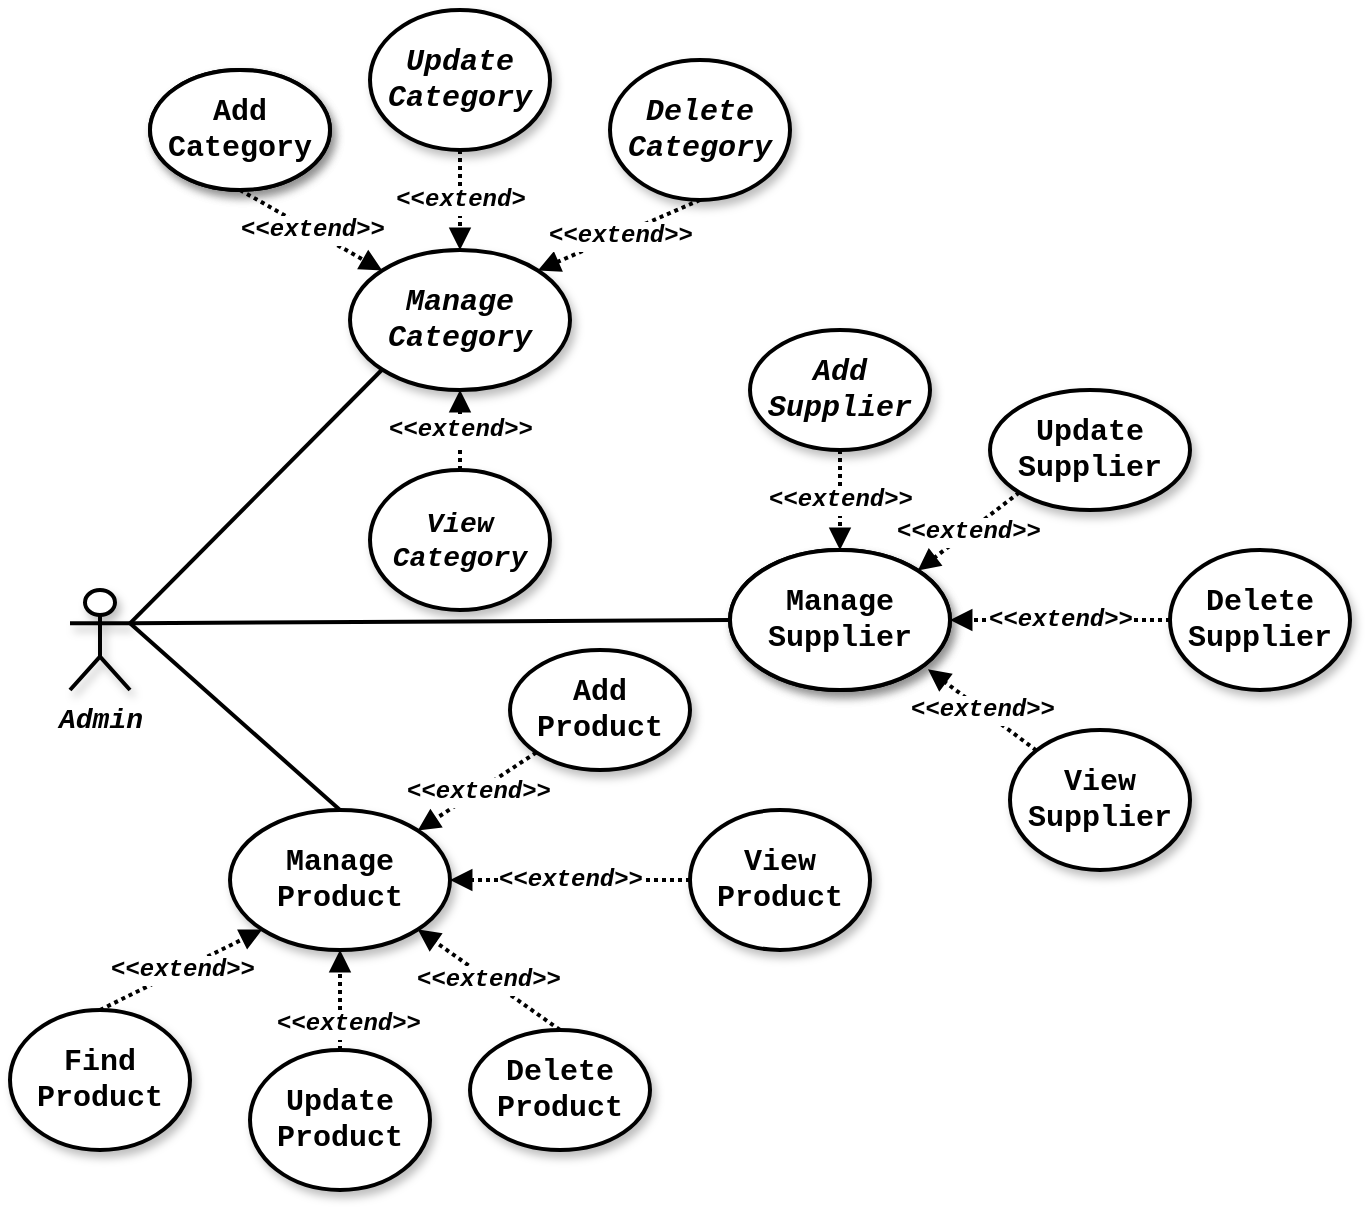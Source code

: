 <mxfile>
    <diagram id="nR2ihUTGfRoejAPsZp48" name="Page-1">
        <mxGraphModel dx="1082" dy="649" grid="1" gridSize="10" guides="1" tooltips="1" connect="1" arrows="1" fold="1" page="1" pageScale="1" pageWidth="850" pageHeight="1100" math="0" shadow="0">
            <root>
                <mxCell id="0"/>
                <mxCell id="1" parent="0"/>
                <mxCell id="2" value="Admin" style="shape=umlActor;verticalLabelPosition=bottom;verticalAlign=top;html=1;outlineConnect=0;strokeWidth=2;shadow=1;fontStyle=3;fontFamily=Courier New;fontSize=14;" vertex="1" parent="1">
                    <mxGeometry x="70" y="420" width="30" height="50" as="geometry"/>
                </mxCell>
                <mxCell id="3" value="Manage Category" style="ellipse;whiteSpace=wrap;html=1;shadow=1;strokeWidth=2;fontStyle=3;fontFamily=Courier New;fontSize=15;" vertex="1" parent="1">
                    <mxGeometry x="210" y="250" width="110" height="70" as="geometry"/>
                </mxCell>
                <mxCell id="4" value="Manage Product" style="ellipse;whiteSpace=wrap;html=1;shadow=1;strokeWidth=2;fontStyle=1;fontFamily=Courier New;fontSize=15;" vertex="1" parent="1">
                    <mxGeometry x="150" y="530" width="110" height="70" as="geometry"/>
                </mxCell>
                <mxCell id="5" value="Manage Supplier" style="ellipse;whiteSpace=wrap;html=1;shadow=1;strokeWidth=2;fontStyle=3;fontFamily=Courier New;fontSize=15;gradientColor=none;" vertex="1" parent="1">
                    <mxGeometry x="400" y="400" width="110" height="70" as="geometry"/>
                </mxCell>
                <mxCell id="6" value="" style="endArrow=none;html=1;exitX=1;exitY=0.333;exitDx=0;exitDy=0;exitPerimeter=0;entryX=0;entryY=1;entryDx=0;entryDy=0;strokeWidth=2;fontStyle=3;fontFamily=Courier New;fontSize=14;" edge="1" parent="1" source="2" target="3">
                    <mxGeometry width="50" height="50" relative="1" as="geometry">
                        <mxPoint x="180" y="480" as="sourcePoint"/>
                        <mxPoint x="230" y="430" as="targetPoint"/>
                    </mxGeometry>
                </mxCell>
                <mxCell id="7" value="" style="endArrow=none;html=1;exitX=1;exitY=0.333;exitDx=0;exitDy=0;exitPerimeter=0;entryX=0;entryY=0.5;entryDx=0;entryDy=0;strokeWidth=2;fontStyle=3;fontFamily=Courier New;fontSize=14;" edge="1" parent="1" source="2" target="5">
                    <mxGeometry width="50" height="50" relative="1" as="geometry">
                        <mxPoint x="140" y="456.667" as="sourcePoint"/>
                        <mxPoint x="210" y="340" as="targetPoint"/>
                    </mxGeometry>
                </mxCell>
                <mxCell id="8" value="" style="endArrow=none;html=1;exitX=1;exitY=0.333;exitDx=0;exitDy=0;exitPerimeter=0;entryX=0.5;entryY=0;entryDx=0;entryDy=0;strokeWidth=2;fontStyle=3;fontFamily=Courier New;fontSize=14;" edge="1" parent="1" source="2" target="4">
                    <mxGeometry width="50" height="50" relative="1" as="geometry">
                        <mxPoint x="150" y="466.667" as="sourcePoint"/>
                        <mxPoint x="220" y="350" as="targetPoint"/>
                    </mxGeometry>
                </mxCell>
                <mxCell id="33" value="&amp;lt;&amp;lt;extend&amp;gt;&amp;gt;" style="edgeStyle=none;html=1;entryX=1;entryY=0;entryDx=0;entryDy=0;dashed=1;dashPattern=1 1;fontFamily=Courier New;fontSize=12;strokeWidth=2;fontStyle=3;exitX=0.5;exitY=1;exitDx=0;exitDy=0;endArrow=block;endFill=1;" edge="1" parent="1" source="10" target="3">
                    <mxGeometry relative="1" as="geometry"/>
                </mxCell>
                <mxCell id="10" value="Delete Category" style="ellipse;whiteSpace=wrap;html=1;shadow=1;fontFamily=Courier New;fontSize=15;strokeWidth=2;fontStyle=3" vertex="1" parent="1">
                    <mxGeometry x="340" y="155" width="90" height="70" as="geometry"/>
                </mxCell>
                <mxCell id="32" value="&amp;lt;&amp;lt;extend&amp;gt;" style="edgeStyle=none;html=1;entryX=0.5;entryY=0;entryDx=0;entryDy=0;dashed=1;dashPattern=1 1;fontFamily=Courier New;fontSize=12;strokeWidth=2;fontStyle=3;endArrow=block;endFill=1;" edge="1" parent="1" source="11" target="3">
                    <mxGeometry relative="1" as="geometry"/>
                </mxCell>
                <mxCell id="11" value="Update Category" style="ellipse;whiteSpace=wrap;html=1;shadow=1;fontFamily=Courier New;fontSize=15;strokeWidth=2;fontStyle=3" vertex="1" parent="1">
                    <mxGeometry x="220" y="130" width="90" height="70" as="geometry"/>
                </mxCell>
                <mxCell id="31" value="&amp;lt;&amp;lt;extend&amp;gt;&amp;gt;" style="edgeStyle=none;html=1;entryX=0;entryY=0;entryDx=0;entryDy=0;fontFamily=Courier New;fontSize=12;strokeWidth=2;dashed=1;dashPattern=1 1;fontStyle=3;exitX=0.5;exitY=1;exitDx=0;exitDy=0;endArrow=block;endFill=1;" edge="1" parent="1" source="12" target="3">
                    <mxGeometry relative="1" as="geometry"/>
                </mxCell>
                <mxCell id="12" value="Add Category" style="ellipse;whiteSpace=wrap;html=1;shadow=1;fontFamily=Courier New;fontSize=14;strokeWidth=2;fontStyle=3" vertex="1" parent="1">
                    <mxGeometry x="110" y="160" width="90" height="60" as="geometry"/>
                </mxCell>
                <mxCell id="34" value="&amp;lt;&amp;lt;extend&amp;gt;&amp;gt;" style="edgeStyle=none;html=1;entryX=0.5;entryY=1;entryDx=0;entryDy=0;dashed=1;dashPattern=1 1;fontFamily=Courier New;fontSize=12;strokeWidth=2;fontStyle=3;endArrow=block;endFill=1;" edge="1" parent="1" source="13" target="3">
                    <mxGeometry relative="1" as="geometry">
                        <mxPoint as="offset"/>
                    </mxGeometry>
                </mxCell>
                <mxCell id="13" value="View Category" style="ellipse;whiteSpace=wrap;html=1;shadow=1;fontFamily=Courier New;fontSize=14;strokeWidth=2;fontStyle=3" vertex="1" parent="1">
                    <mxGeometry x="220" y="360" width="90" height="70" as="geometry"/>
                </mxCell>
                <mxCell id="43" value="&amp;lt;&amp;lt;extend&amp;gt;&amp;gt;" style="edgeStyle=none;html=1;entryX=0;entryY=1;entryDx=0;entryDy=0;dashed=1;dashPattern=1 1;fontFamily=Courier New;fontSize=12;strokeWidth=2;fontStyle=3;exitX=0.5;exitY=0;exitDx=0;exitDy=0;endArrow=block;endFill=1;" edge="1" parent="1" source="14" target="4">
                    <mxGeometry relative="1" as="geometry"/>
                </mxCell>
                <mxCell id="14" value="Find Product" style="ellipse;whiteSpace=wrap;html=1;shadow=1;fontFamily=Courier New;fontSize=15;strokeWidth=2;fontStyle=1" vertex="1" parent="1">
                    <mxGeometry x="40" y="630" width="90" height="70" as="geometry"/>
                </mxCell>
                <mxCell id="41" value="&amp;lt;&amp;lt;extend&amp;gt;&amp;gt;" style="edgeStyle=none;html=1;entryX=1;entryY=1;entryDx=0;entryDy=0;dashed=1;dashPattern=1 1;fontFamily=Courier New;fontSize=12;strokeWidth=2;fontStyle=3;exitX=0.5;exitY=0;exitDx=0;exitDy=0;endArrow=block;endFill=1;" edge="1" parent="1" source="23" target="4">
                    <mxGeometry relative="1" as="geometry"/>
                </mxCell>
                <mxCell id="23" value="Delete Product" style="ellipse;whiteSpace=wrap;html=1;shadow=1;fontFamily=Courier New;fontSize=15;strokeWidth=2;fontStyle=1" vertex="1" parent="1">
                    <mxGeometry x="270" y="640" width="90" height="60" as="geometry"/>
                </mxCell>
                <mxCell id="42" value="&amp;lt;&amp;lt;extend&amp;gt;&amp;gt;" style="edgeStyle=none;html=1;entryX=0.5;entryY=1;entryDx=0;entryDy=0;dashed=1;dashPattern=1 1;fontFamily=Courier New;fontSize=12;strokeWidth=2;fontStyle=3;endArrow=block;endFill=1;" edge="1" parent="1" source="24" target="4">
                    <mxGeometry x="-0.462" y="-4" relative="1" as="geometry">
                        <mxPoint as="offset"/>
                    </mxGeometry>
                </mxCell>
                <mxCell id="24" value="Update Product" style="ellipse;whiteSpace=wrap;html=1;shadow=1;fontFamily=Courier New;fontSize=15;strokeWidth=2;fontStyle=1" vertex="1" parent="1">
                    <mxGeometry x="160" y="650" width="90" height="70" as="geometry"/>
                </mxCell>
                <mxCell id="39" value="&amp;lt;&amp;lt;extend&amp;gt;&amp;gt;" style="edgeStyle=none;html=1;entryX=1;entryY=0;entryDx=0;entryDy=0;dashed=1;dashPattern=1 1;fontFamily=Courier New;fontSize=12;strokeWidth=2;fontStyle=3;exitX=0;exitY=1;exitDx=0;exitDy=0;endArrow=block;endFill=1;" edge="1" parent="1" source="25" target="4">
                    <mxGeometry relative="1" as="geometry"/>
                </mxCell>
                <mxCell id="25" value="Add Product" style="ellipse;whiteSpace=wrap;html=1;shadow=1;fontFamily=Courier New;fontSize=15;strokeWidth=2;fontStyle=1" vertex="1" parent="1">
                    <mxGeometry x="290" y="450" width="90" height="60" as="geometry"/>
                </mxCell>
                <mxCell id="40" value="&amp;lt;&amp;lt;extend&amp;gt;&amp;gt;" style="edgeStyle=none;html=1;entryX=1;entryY=0.5;entryDx=0;entryDy=0;dashed=1;dashPattern=1 1;fontFamily=Courier New;fontSize=12;strokeWidth=2;fontStyle=3;endArrow=block;endFill=1;" edge="1" parent="1" source="26" target="4">
                    <mxGeometry relative="1" as="geometry"/>
                </mxCell>
                <mxCell id="26" value="View Product" style="ellipse;whiteSpace=wrap;html=1;shadow=1;fontFamily=Courier New;fontSize=15;strokeWidth=2;fontStyle=1" vertex="1" parent="1">
                    <mxGeometry x="380" y="530" width="90" height="70" as="geometry"/>
                </mxCell>
                <mxCell id="37" value="&amp;lt;&amp;lt;extend&amp;gt;&amp;gt;" style="edgeStyle=none;html=1;entryX=1;entryY=0.5;entryDx=0;entryDy=0;dashed=1;dashPattern=1 1;fontFamily=Courier New;fontSize=12;strokeWidth=2;fontStyle=3;endArrow=block;endFill=1;" edge="1" parent="1" source="27" target="5">
                    <mxGeometry relative="1" as="geometry"/>
                </mxCell>
                <mxCell id="27" value="Delete Supplier" style="ellipse;whiteSpace=wrap;html=1;shadow=1;fontFamily=Courier New;fontSize=15;strokeWidth=2;fontStyle=1" vertex="1" parent="1">
                    <mxGeometry x="620" y="400" width="90" height="70" as="geometry"/>
                </mxCell>
                <mxCell id="36" value="&lt;span style=&quot;color: rgb(0, 0, 0); font-family: &amp;quot;courier new&amp;quot;; font-size: 12px; letter-spacing: normal; text-align: center; text-indent: 0px; text-transform: none; word-spacing: 0px; background-color: rgb(255, 255, 255); display: inline; float: none;&quot;&gt;&amp;lt;&amp;lt;extend&amp;gt;&amp;gt;&lt;/span&gt;" style="edgeStyle=none;html=1;entryX=1;entryY=0;entryDx=0;entryDy=0;dashed=1;dashPattern=1 1;fontFamily=Courier New;fontSize=12;strokeWidth=2;fontStyle=3;exitX=0;exitY=1;exitDx=0;exitDy=0;endArrow=block;endFill=1;" edge="1" parent="1" source="28" target="5">
                    <mxGeometry relative="1" as="geometry">
                        <mxPoint x="504.306" y="389.167" as="sourcePoint"/>
                        <mxPoint x="434.891" y="411.251" as="targetPoint"/>
                    </mxGeometry>
                </mxCell>
                <mxCell id="28" value="Update Supplier" style="ellipse;whiteSpace=wrap;html=1;shadow=1;fontFamily=Courier New;fontSize=15;strokeWidth=2;fontStyle=1" vertex="1" parent="1">
                    <mxGeometry x="530" y="320" width="100" height="60" as="geometry"/>
                </mxCell>
                <mxCell id="35" value="&amp;lt;&amp;lt;extend&amp;gt;&amp;gt;" style="edgeStyle=none;html=1;entryX=0.5;entryY=0;entryDx=0;entryDy=0;dashed=1;dashPattern=1 1;fontFamily=Courier New;fontSize=12;strokeWidth=2;fontStyle=3;endArrow=block;endFill=1;" edge="1" parent="1" source="29" target="5">
                    <mxGeometry relative="1" as="geometry"/>
                </mxCell>
                <mxCell id="29" value="Add Supplier" style="ellipse;whiteSpace=wrap;html=1;shadow=1;fontFamily=Courier New;fontSize=15;strokeWidth=2;fontStyle=3" vertex="1" parent="1">
                    <mxGeometry x="410" y="290" width="90" height="60" as="geometry"/>
                </mxCell>
                <mxCell id="30" value="View Supplier" style="ellipse;whiteSpace=wrap;html=1;shadow=1;fontFamily=Courier New;fontSize=15;strokeWidth=2;fontStyle=1" vertex="1" parent="1">
                    <mxGeometry x="540" y="490" width="90" height="70" as="geometry"/>
                </mxCell>
                <mxCell id="49" value="&amp;lt;&amp;lt;extend&amp;gt;&amp;gt;" style="edgeStyle=none;html=1;entryX=1;entryY=1;entryDx=0;entryDy=0;dashed=1;dashPattern=1 1;fontFamily=Courier New;fontSize=12;strokeWidth=2;fontStyle=3;exitX=0;exitY=0;exitDx=0;exitDy=0;endArrow=block;endFill=1;" edge="1" parent="1" source="30">
                    <mxGeometry relative="1" as="geometry">
                        <mxPoint x="568.005" y="500.388" as="sourcePoint"/>
                        <mxPoint x="498.997" y="459.681" as="targetPoint"/>
                    </mxGeometry>
                </mxCell>
                <mxCell id="56" value="Add Category" style="ellipse;whiteSpace=wrap;html=1;shadow=1;fontFamily=Courier New;fontSize=15;strokeWidth=2;fontStyle=1" vertex="1" parent="1">
                    <mxGeometry x="110" y="160" width="90" height="60" as="geometry"/>
                </mxCell>
                <mxCell id="77" value="Manage Supplier" style="ellipse;whiteSpace=wrap;html=1;shadow=1;strokeWidth=2;fontStyle=1;fontFamily=Courier New;fontSize=15;gradientColor=none;" vertex="1" parent="1">
                    <mxGeometry x="400" y="400" width="110" height="70" as="geometry"/>
                </mxCell>
            </root>
        </mxGraphModel>
    </diagram>
</mxfile>